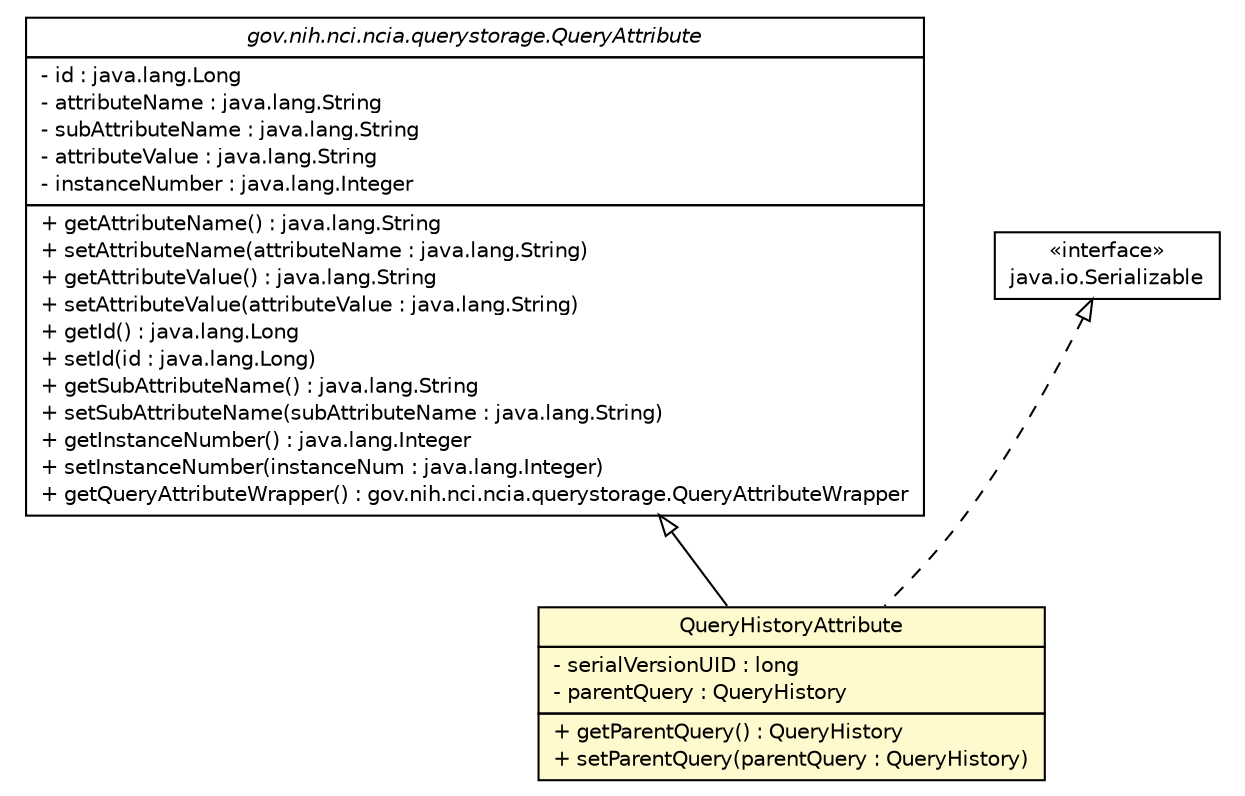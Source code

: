 #!/usr/local/bin/dot
#
# Class diagram 
# Generated by UmlGraph version 4.8 (http://www.spinellis.gr/sw/umlgraph)
#

digraph G {
	edge [fontname="Helvetica",fontsize=10,labelfontname="Helvetica",labelfontsize=10];
	node [fontname="Helvetica",fontsize=10,shape=plaintext];
	// gov.nih.nci.ncia.querystorage.QueryAttribute
	c61798 [label=<<table border="0" cellborder="1" cellspacing="0" cellpadding="2" port="p" href="../querystorage/QueryAttribute.html">
		<tr><td><table border="0" cellspacing="0" cellpadding="1">
			<tr><td><font face="Helvetica-Oblique"> gov.nih.nci.ncia.querystorage.QueryAttribute </font></td></tr>
		</table></td></tr>
		<tr><td><table border="0" cellspacing="0" cellpadding="1">
			<tr><td align="left"> - id : java.lang.Long </td></tr>
			<tr><td align="left"> - attributeName : java.lang.String </td></tr>
			<tr><td align="left"> - subAttributeName : java.lang.String </td></tr>
			<tr><td align="left"> - attributeValue : java.lang.String </td></tr>
			<tr><td align="left"> - instanceNumber : java.lang.Integer </td></tr>
		</table></td></tr>
		<tr><td><table border="0" cellspacing="0" cellpadding="1">
			<tr><td align="left"> + getAttributeName() : java.lang.String </td></tr>
			<tr><td align="left"> + setAttributeName(attributeName : java.lang.String) </td></tr>
			<tr><td align="left"> + getAttributeValue() : java.lang.String </td></tr>
			<tr><td align="left"> + setAttributeValue(attributeValue : java.lang.String) </td></tr>
			<tr><td align="left"> + getId() : java.lang.Long </td></tr>
			<tr><td align="left"> + setId(id : java.lang.Long) </td></tr>
			<tr><td align="left"> + getSubAttributeName() : java.lang.String </td></tr>
			<tr><td align="left"> + setSubAttributeName(subAttributeName : java.lang.String) </td></tr>
			<tr><td align="left"> + getInstanceNumber() : java.lang.Integer </td></tr>
			<tr><td align="left"> + setInstanceNumber(instanceNum : java.lang.Integer) </td></tr>
			<tr><td align="left"> + getQueryAttributeWrapper() : gov.nih.nci.ncia.querystorage.QueryAttributeWrapper </td></tr>
		</table></td></tr>
		</table>>, fontname="Helvetica", fontcolor="black", fontsize=10.0];
	// gov.nih.nci.ncia.updateabledomain.QueryHistoryAttribute
	c61845 [label=<<table border="0" cellborder="1" cellspacing="0" cellpadding="2" port="p" bgcolor="lemonChiffon" href="./QueryHistoryAttribute.html">
		<tr><td><table border="0" cellspacing="0" cellpadding="1">
			<tr><td> QueryHistoryAttribute </td></tr>
		</table></td></tr>
		<tr><td><table border="0" cellspacing="0" cellpadding="1">
			<tr><td align="left"> - serialVersionUID : long </td></tr>
			<tr><td align="left"> - parentQuery : QueryHistory </td></tr>
		</table></td></tr>
		<tr><td><table border="0" cellspacing="0" cellpadding="1">
			<tr><td align="left"> + getParentQuery() : QueryHistory </td></tr>
			<tr><td align="left"> + setParentQuery(parentQuery : QueryHistory) </td></tr>
		</table></td></tr>
		</table>>, fontname="Helvetica", fontcolor="black", fontsize=10.0];
	//gov.nih.nci.ncia.updateabledomain.QueryHistoryAttribute extends gov.nih.nci.ncia.querystorage.QueryAttribute
	c61798:p -> c61845:p [dir=back,arrowtail=empty];
	//gov.nih.nci.ncia.updateabledomain.QueryHistoryAttribute implements java.io.Serializable
	c61880:p -> c61845:p [dir=back,arrowtail=empty,style=dashed];
	// java.io.Serializable
	c61880 [label=<<table border="0" cellborder="1" cellspacing="0" cellpadding="2" port="p" href="http://java.sun.com/j2se/1.4.2/docs/api/java/io/Serializable.html">
		<tr><td><table border="0" cellspacing="0" cellpadding="1">
			<tr><td> &laquo;interface&raquo; </td></tr>
			<tr><td> java.io.Serializable </td></tr>
		</table></td></tr>
		</table>>, fontname="Helvetica", fontcolor="black", fontsize=10.0];
}

